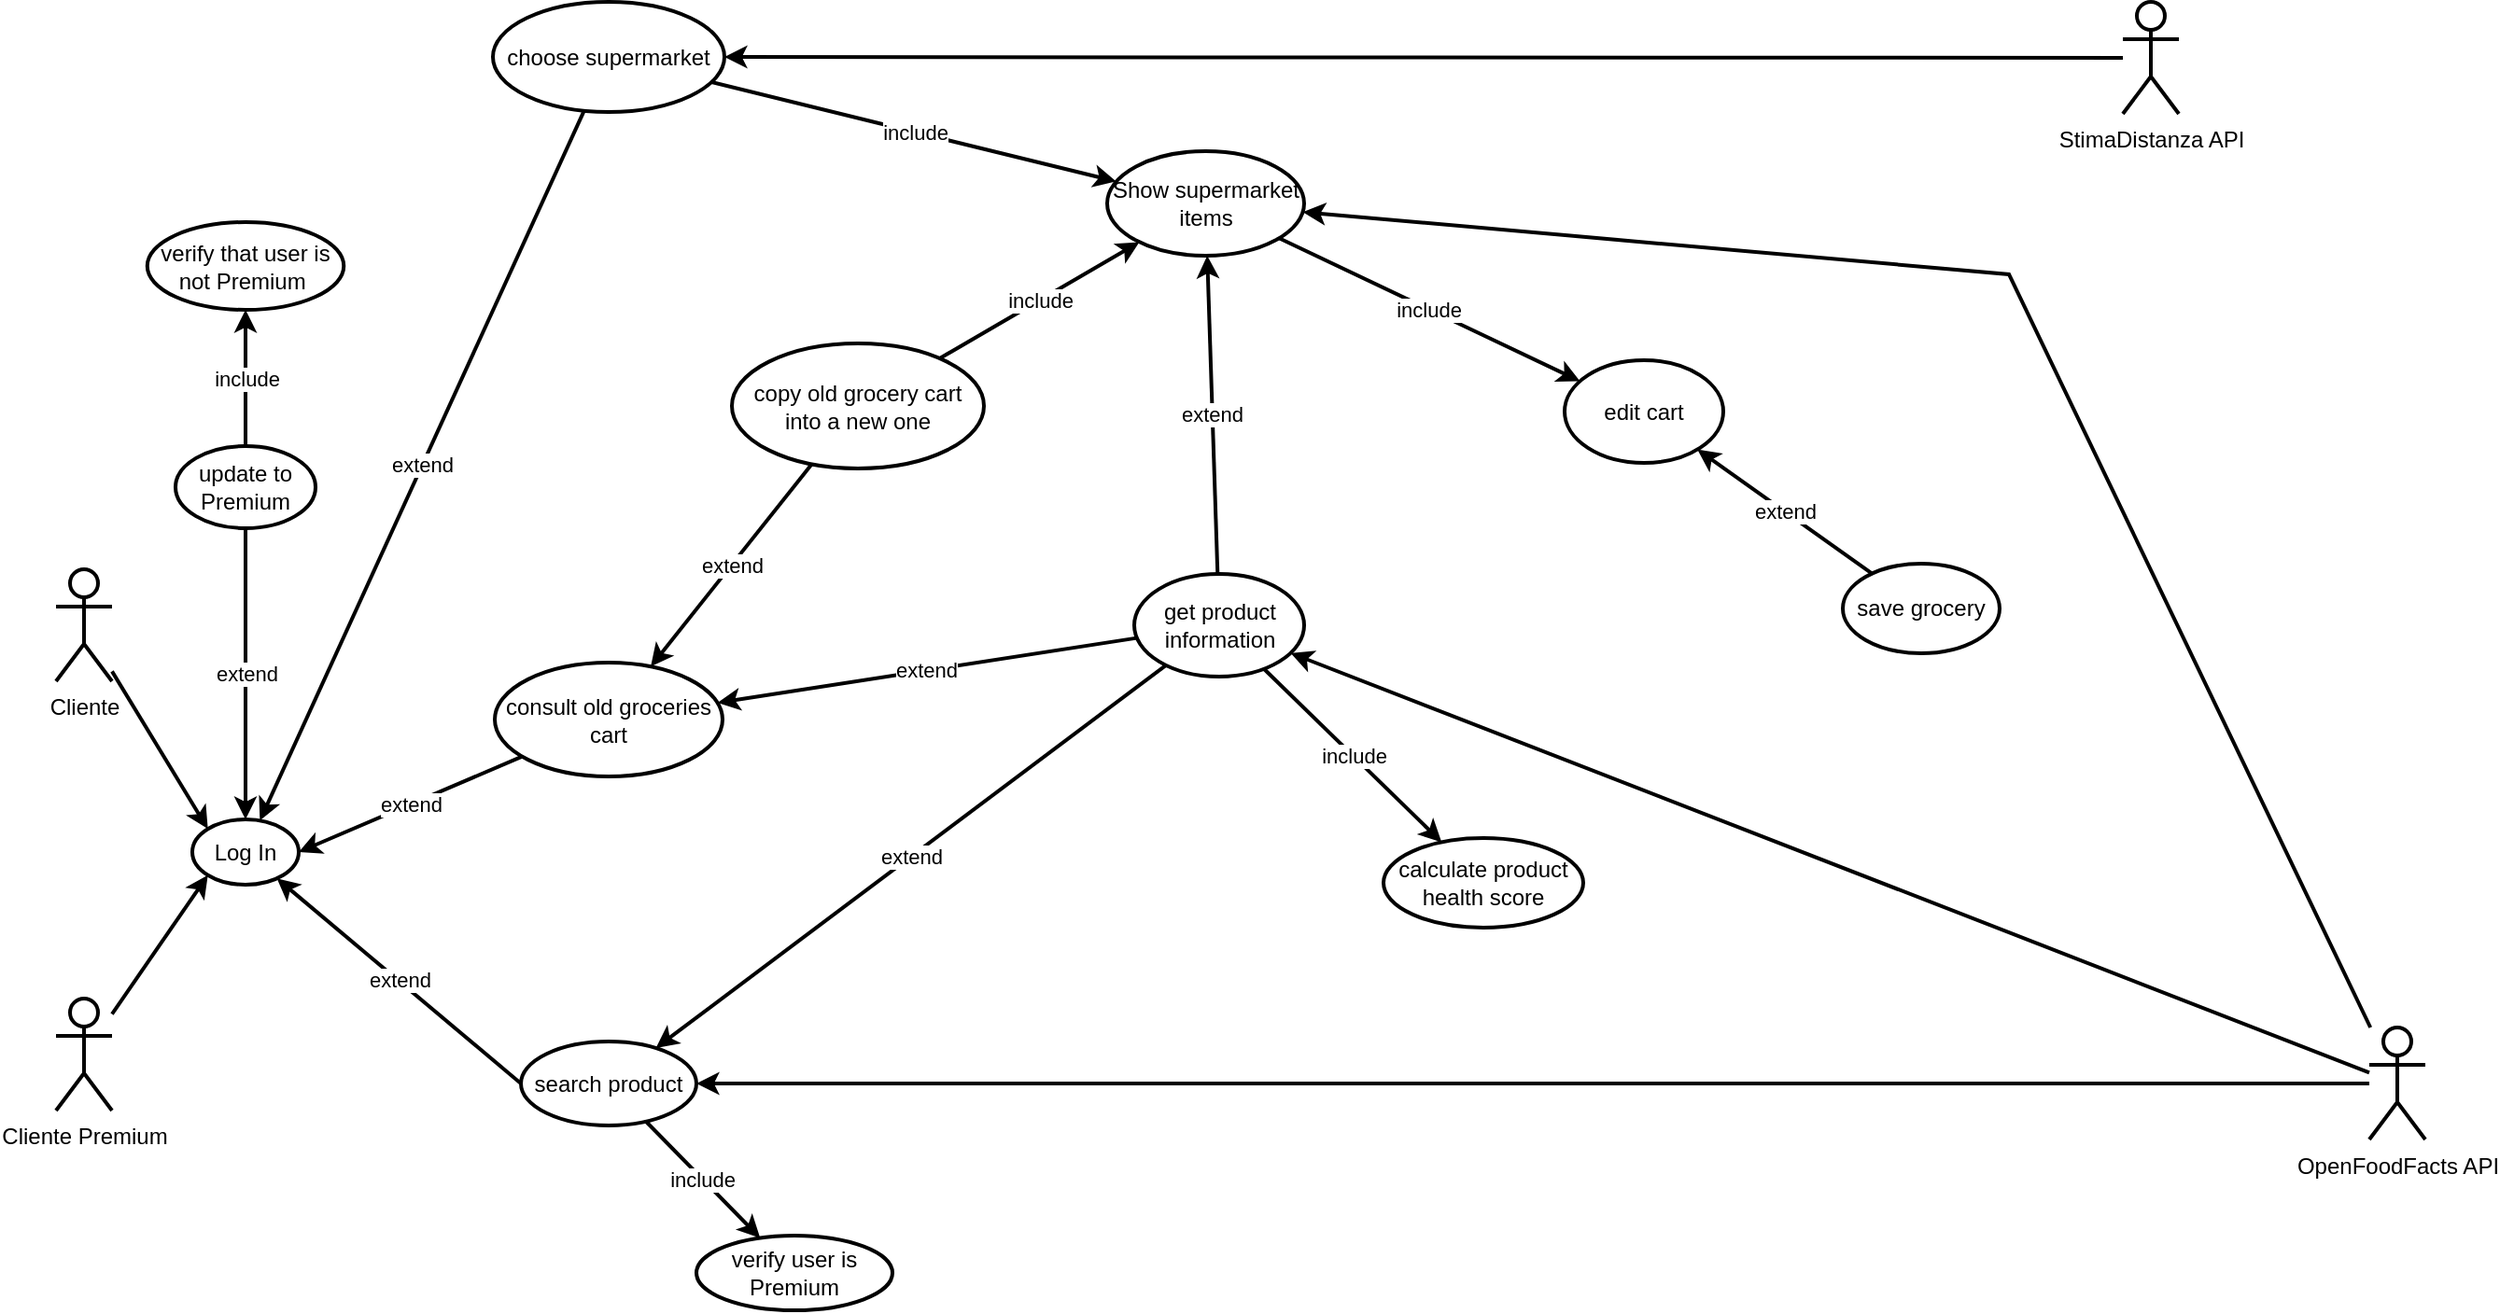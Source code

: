<mxfile version="20.8.10" type="device"><diagram id="C5RBs43oDa-KdzZeNtuy" name="Page-1"><mxGraphModel dx="2607" dy="626" grid="0" gridSize="10" guides="1" tooltips="1" connect="1" arrows="1" fold="1" page="1" pageScale="1" pageWidth="827" pageHeight="1169" math="0" shadow="0"><root><mxCell id="WIyWlLk6GJQsqaUBKTNV-0"/><mxCell id="WIyWlLk6GJQsqaUBKTNV-1" parent="WIyWlLk6GJQsqaUBKTNV-0"/><mxCell id="Ao2EOMr3MHZTzzWF1TYQ-0" value="Cliente&lt;br&gt;" style="shape=umlActor;verticalLabelPosition=bottom;verticalAlign=top;html=1;outlineConnect=0;shadow=0;strokeWidth=2;" parent="WIyWlLk6GJQsqaUBKTNV-1" vertex="1"><mxGeometry x="-792" y="405" width="30" height="60" as="geometry"/></mxCell><mxCell id="Ao2EOMr3MHZTzzWF1TYQ-1" value="Show supermarket items" style="ellipse;whiteSpace=wrap;html=1;shadow=0;strokeWidth=2;" parent="WIyWlLk6GJQsqaUBKTNV-1" vertex="1"><mxGeometry x="-229" y="181" width="105.5" height="56" as="geometry"/></mxCell><mxCell id="Ao2EOMr3MHZTzzWF1TYQ-2" value="edit cart" style="ellipse;whiteSpace=wrap;html=1;shadow=0;strokeWidth=2;" parent="WIyWlLk6GJQsqaUBKTNV-1" vertex="1"><mxGeometry x="16" y="293" width="85" height="55" as="geometry"/></mxCell><mxCell id="Ao2EOMr3MHZTzzWF1TYQ-3" value="save grocery" style="ellipse;whiteSpace=wrap;html=1;shadow=0;strokeWidth=2;" parent="WIyWlLk6GJQsqaUBKTNV-1" vertex="1"><mxGeometry x="165" y="402" width="84" height="48" as="geometry"/></mxCell><mxCell id="Ao2EOMr3MHZTzzWF1TYQ-39" value="extend" style="edgeStyle=none;rounded=0;orthogonalLoop=1;jettySize=auto;html=1;shadow=0;strokeWidth=2;" parent="WIyWlLk6GJQsqaUBKTNV-1" source="Ao2EOMr3MHZTzzWF1TYQ-5" target="Ao2EOMr3MHZTzzWF1TYQ-29" edge="1"><mxGeometry relative="1" as="geometry"/></mxCell><mxCell id="Ao2EOMr3MHZTzzWF1TYQ-5" value="choose supermarket" style="ellipse;whiteSpace=wrap;html=1;shadow=0;strokeWidth=2;" parent="WIyWlLk6GJQsqaUBKTNV-1" vertex="1"><mxGeometry x="-558" y="101" width="124" height="59" as="geometry"/></mxCell><mxCell id="n60LVTMn0m2ffvreSvca-16" style="edgeStyle=none;rounded=0;sketch=0;orthogonalLoop=1;jettySize=auto;html=1;shadow=0;strokeColor=default;strokeWidth=2;startArrow=none;startFill=0;endArrow=classic;endFill=1;" parent="WIyWlLk6GJQsqaUBKTNV-1" source="Ao2EOMr3MHZTzzWF1TYQ-6" target="Ao2EOMr3MHZTzzWF1TYQ-1" edge="1"><mxGeometry relative="1" as="geometry"><Array as="points"><mxPoint x="254" y="247"/></Array></mxGeometry></mxCell><mxCell id="Ao2EOMr3MHZTzzWF1TYQ-6" value="OpenFoodFacts API&lt;br&gt;" style="shape=umlActor;verticalLabelPosition=bottom;verticalAlign=top;html=1;outlineConnect=0;shadow=0;strokeWidth=2;" parent="WIyWlLk6GJQsqaUBKTNV-1" vertex="1"><mxGeometry x="447" y="650.5" width="30" height="60" as="geometry"/></mxCell><mxCell id="Ao2EOMr3MHZTzzWF1TYQ-7" value="StimaDistanza API" style="shape=umlActor;verticalLabelPosition=bottom;verticalAlign=top;html=1;outlineConnect=0;shadow=0;strokeWidth=2;" parent="WIyWlLk6GJQsqaUBKTNV-1" vertex="1"><mxGeometry x="315" y="101" width="30" height="60" as="geometry"/></mxCell><mxCell id="Ao2EOMr3MHZTzzWF1TYQ-45" value="include" style="edgeStyle=none;rounded=0;orthogonalLoop=1;jettySize=auto;html=1;shadow=0;strokeWidth=2;" parent="WIyWlLk6GJQsqaUBKTNV-1" source="Ao2EOMr3MHZTzzWF1TYQ-8" target="Ao2EOMr3MHZTzzWF1TYQ-44" edge="1"><mxGeometry relative="1" as="geometry"/></mxCell><mxCell id="Ao2EOMr3MHZTzzWF1TYQ-8" value="search product" style="ellipse;whiteSpace=wrap;html=1;shadow=0;strokeWidth=2;" parent="WIyWlLk6GJQsqaUBKTNV-1" vertex="1"><mxGeometry x="-543" y="658" width="94" height="45" as="geometry"/></mxCell><mxCell id="Ao2EOMr3MHZTzzWF1TYQ-9" value="" style="endArrow=classic;html=1;rounded=0;shadow=0;strokeWidth=2;" parent="WIyWlLk6GJQsqaUBKTNV-1" source="Ao2EOMr3MHZTzzWF1TYQ-6" target="Ao2EOMr3MHZTzzWF1TYQ-8" edge="1"><mxGeometry width="50" height="50" relative="1" as="geometry"><mxPoint x="-318" y="115" as="sourcePoint"/><mxPoint x="-192" y="178" as="targetPoint"/></mxGeometry></mxCell><mxCell id="Ao2EOMr3MHZTzzWF1TYQ-10" value="include" style="endArrow=classic;html=1;rounded=0;shadow=0;strokeWidth=2;" parent="WIyWlLk6GJQsqaUBKTNV-1" source="Ao2EOMr3MHZTzzWF1TYQ-13" target="Ao2EOMr3MHZTzzWF1TYQ-11" edge="1"><mxGeometry width="50" height="50" relative="1" as="geometry"><mxPoint x="-29.5" y="21" as="sourcePoint"/><mxPoint x="-79.5" y="98" as="targetPoint"/></mxGeometry></mxCell><mxCell id="Ao2EOMr3MHZTzzWF1TYQ-11" value="calculate product health score" style="ellipse;whiteSpace=wrap;html=1;shadow=0;strokeWidth=2;" parent="WIyWlLk6GJQsqaUBKTNV-1" vertex="1"><mxGeometry x="-81" y="549" width="107" height="48" as="geometry"/></mxCell><mxCell id="Ao2EOMr3MHZTzzWF1TYQ-12" value="" style="endArrow=classic;html=1;rounded=0;shadow=0;strokeWidth=2;" parent="WIyWlLk6GJQsqaUBKTNV-1" source="Ao2EOMr3MHZTzzWF1TYQ-7" target="Ao2EOMr3MHZTzzWF1TYQ-5" edge="1"><mxGeometry width="50" height="50" relative="1" as="geometry"><mxPoint x="-373" y="614" as="sourcePoint"/><mxPoint x="-323" y="564" as="targetPoint"/></mxGeometry></mxCell><mxCell id="Ao2EOMr3MHZTzzWF1TYQ-13" value="get product information" style="ellipse;whiteSpace=wrap;html=1;shadow=0;strokeWidth=2;" parent="WIyWlLk6GJQsqaUBKTNV-1" vertex="1"><mxGeometry x="-214.5" y="407.5" width="91" height="55" as="geometry"/></mxCell><mxCell id="Ao2EOMr3MHZTzzWF1TYQ-14" value="" style="endArrow=classic;html=1;rounded=0;shadow=0;strokeWidth=2;" parent="WIyWlLk6GJQsqaUBKTNV-1" source="Ao2EOMr3MHZTzzWF1TYQ-6" target="Ao2EOMr3MHZTzzWF1TYQ-13" edge="1"><mxGeometry width="50" height="50" relative="1" as="geometry"><mxPoint x="-352" y="127" as="sourcePoint"/><mxPoint x="-302" y="77" as="targetPoint"/></mxGeometry></mxCell><mxCell id="Ao2EOMr3MHZTzzWF1TYQ-15" value="extend" style="endArrow=classic;html=1;rounded=0;shadow=0;strokeWidth=2;" parent="WIyWlLk6GJQsqaUBKTNV-1" source="Ao2EOMr3MHZTzzWF1TYQ-13" target="Ao2EOMr3MHZTzzWF1TYQ-8" edge="1"><mxGeometry width="50" height="50" relative="1" as="geometry"><mxPoint x="-352" y="127" as="sourcePoint"/><mxPoint x="-428" y="190" as="targetPoint"/></mxGeometry></mxCell><mxCell id="n60LVTMn0m2ffvreSvca-3" value="include" style="edgeStyle=none;rounded=0;orthogonalLoop=1;jettySize=auto;html=1;startArrow=none;startFill=0;endArrow=classic;endFill=1;shadow=0;strokeWidth=2;" parent="WIyWlLk6GJQsqaUBKTNV-1" source="Ao2EOMr3MHZTzzWF1TYQ-17" target="Ao2EOMr3MHZTzzWF1TYQ-1" edge="1"><mxGeometry x="0.002" relative="1" as="geometry"><mxPoint x="-230.5" y="231.5" as="targetPoint"/><mxPoint as="offset"/></mxGeometry></mxCell><mxCell id="Ao2EOMr3MHZTzzWF1TYQ-17" value="copy old grocery cart into a new one" style="ellipse;whiteSpace=wrap;html=1;shadow=0;strokeWidth=2;" parent="WIyWlLk6GJQsqaUBKTNV-1" vertex="1"><mxGeometry x="-430" y="284" width="135" height="67" as="geometry"/></mxCell><mxCell id="Ao2EOMr3MHZTzzWF1TYQ-18" value="include" style="endArrow=classic;html=1;rounded=0;startArrow=none;startFill=0;endFill=1;shadow=0;strokeWidth=2;" parent="WIyWlLk6GJQsqaUBKTNV-1" source="Ao2EOMr3MHZTzzWF1TYQ-5" target="Ao2EOMr3MHZTzzWF1TYQ-1" edge="1"><mxGeometry x="0.004" width="50" height="50" relative="1" as="geometry"><mxPoint x="-380" y="389" as="sourcePoint"/><mxPoint x="-277.32" y="190.602" as="targetPoint"/><mxPoint as="offset"/></mxGeometry></mxCell><mxCell id="Ao2EOMr3MHZTzzWF1TYQ-19" value="include" style="endArrow=classic;html=1;rounded=0;startArrow=none;startFill=0;endFill=1;shadow=0;strokeWidth=2;" parent="WIyWlLk6GJQsqaUBKTNV-1" source="Ao2EOMr3MHZTzzWF1TYQ-1" target="Ao2EOMr3MHZTzzWF1TYQ-2" edge="1"><mxGeometry width="50" height="50" relative="1" as="geometry"><mxPoint x="-168" y="204" as="sourcePoint"/><mxPoint x="-366" y="492" as="targetPoint"/></mxGeometry></mxCell><mxCell id="Ao2EOMr3MHZTzzWF1TYQ-21" value="extend" style="endArrow=classic;html=1;rounded=0;shadow=0;strokeWidth=2;" parent="WIyWlLk6GJQsqaUBKTNV-1" source="Ao2EOMr3MHZTzzWF1TYQ-17" target="Ao2EOMr3MHZTzzWF1TYQ-32" edge="1"><mxGeometry width="50" height="50" relative="1" as="geometry"><mxPoint x="-357" y="588" as="sourcePoint"/><mxPoint x="-307" y="538" as="targetPoint"/></mxGeometry></mxCell><mxCell id="Ao2EOMr3MHZTzzWF1TYQ-23" value="extend" style="endArrow=none;html=1;rounded=0;startArrow=classic;startFill=1;endFill=0;shadow=0;strokeWidth=2;" parent="WIyWlLk6GJQsqaUBKTNV-1" source="Ao2EOMr3MHZTzzWF1TYQ-2" target="Ao2EOMr3MHZTzzWF1TYQ-3" edge="1"><mxGeometry x="-0.003" width="50" height="50" relative="1" as="geometry"><mxPoint x="-296" y="480" as="sourcePoint"/><mxPoint x="-246" y="430" as="targetPoint"/><mxPoint as="offset"/></mxGeometry></mxCell><mxCell id="Ao2EOMr3MHZTzzWF1TYQ-25" value="Cliente Premium" style="shape=umlActor;verticalLabelPosition=bottom;verticalAlign=top;html=1;outlineConnect=0;shadow=0;strokeWidth=2;" parent="WIyWlLk6GJQsqaUBKTNV-1" vertex="1"><mxGeometry x="-792" y="635" width="30" height="60" as="geometry"/></mxCell><mxCell id="Ao2EOMr3MHZTzzWF1TYQ-35" value="extend" style="rounded=0;orthogonalLoop=1;jettySize=auto;html=1;exitX=0;exitY=0.5;exitDx=0;exitDy=0;shadow=0;strokeWidth=2;" parent="WIyWlLk6GJQsqaUBKTNV-1" source="Ao2EOMr3MHZTzzWF1TYQ-8" target="Ao2EOMr3MHZTzzWF1TYQ-29" edge="1"><mxGeometry relative="1" as="geometry"/></mxCell><mxCell id="Ao2EOMr3MHZTzzWF1TYQ-29" value="Log In" style="ellipse;whiteSpace=wrap;html=1;shadow=0;strokeWidth=2;" parent="WIyWlLk6GJQsqaUBKTNV-1" vertex="1"><mxGeometry x="-719" y="539" width="57" height="35" as="geometry"/></mxCell><mxCell id="Ao2EOMr3MHZTzzWF1TYQ-30" value="" style="endArrow=classic;html=1;rounded=0;entryX=0;entryY=0;entryDx=0;entryDy=0;shadow=0;strokeWidth=2;" parent="WIyWlLk6GJQsqaUBKTNV-1" source="Ao2EOMr3MHZTzzWF1TYQ-0" target="Ao2EOMr3MHZTzzWF1TYQ-29" edge="1"><mxGeometry width="50" height="50" relative="1" as="geometry"><mxPoint x="-197" y="535" as="sourcePoint"/><mxPoint x="-147" y="485" as="targetPoint"/></mxGeometry></mxCell><mxCell id="Ao2EOMr3MHZTzzWF1TYQ-31" value="" style="endArrow=classic;html=1;rounded=0;entryX=0;entryY=1;entryDx=0;entryDy=0;shadow=0;strokeWidth=2;" parent="WIyWlLk6GJQsqaUBKTNV-1" source="Ao2EOMr3MHZTzzWF1TYQ-25" target="Ao2EOMr3MHZTzzWF1TYQ-29" edge="1"><mxGeometry width="50" height="50" relative="1" as="geometry"><mxPoint x="-197" y="535" as="sourcePoint"/><mxPoint x="-147" y="485" as="targetPoint"/></mxGeometry></mxCell><mxCell id="Ao2EOMr3MHZTzzWF1TYQ-36" value="extend" style="edgeStyle=none;rounded=0;orthogonalLoop=1;jettySize=auto;html=1;entryX=1;entryY=0.5;entryDx=0;entryDy=0;shadow=0;strokeWidth=2;" parent="WIyWlLk6GJQsqaUBKTNV-1" source="Ao2EOMr3MHZTzzWF1TYQ-32" target="Ao2EOMr3MHZTzzWF1TYQ-29" edge="1"><mxGeometry relative="1" as="geometry"/></mxCell><mxCell id="n60LVTMn0m2ffvreSvca-12" value="extend&lt;br&gt;" style="edgeStyle=none;rounded=0;orthogonalLoop=1;jettySize=auto;html=1;startArrow=classic;startFill=1;endArrow=none;endFill=0;shadow=0;strokeWidth=2;" parent="WIyWlLk6GJQsqaUBKTNV-1" source="Ao2EOMr3MHZTzzWF1TYQ-32" target="Ao2EOMr3MHZTzzWF1TYQ-13" edge="1"><mxGeometry relative="1" as="geometry"/></mxCell><mxCell id="Ao2EOMr3MHZTzzWF1TYQ-32" value="consult old groceries cart" style="ellipse;whiteSpace=wrap;html=1;shadow=0;strokeWidth=2;" parent="WIyWlLk6GJQsqaUBKTNV-1" vertex="1"><mxGeometry x="-557" y="455" width="122" height="61" as="geometry"/></mxCell><mxCell id="Ao2EOMr3MHZTzzWF1TYQ-41" value="extend" style="edgeStyle=none;rounded=0;orthogonalLoop=1;jettySize=auto;html=1;shadow=0;strokeWidth=2;" parent="WIyWlLk6GJQsqaUBKTNV-1" source="Ao2EOMr3MHZTzzWF1TYQ-33" target="Ao2EOMr3MHZTzzWF1TYQ-29" edge="1"><mxGeometry relative="1" as="geometry"/></mxCell><mxCell id="Ao2EOMr3MHZTzzWF1TYQ-43" value="include" style="edgeStyle=none;rounded=0;orthogonalLoop=1;jettySize=auto;html=1;shadow=0;strokeWidth=2;" parent="WIyWlLk6GJQsqaUBKTNV-1" source="Ao2EOMr3MHZTzzWF1TYQ-33" target="Ao2EOMr3MHZTzzWF1TYQ-42" edge="1"><mxGeometry relative="1" as="geometry"/></mxCell><mxCell id="Ao2EOMr3MHZTzzWF1TYQ-33" value="update to Premium" style="ellipse;whiteSpace=wrap;html=1;shadow=0;strokeWidth=2;" parent="WIyWlLk6GJQsqaUBKTNV-1" vertex="1"><mxGeometry x="-728" y="339" width="75" height="44" as="geometry"/></mxCell><mxCell id="Ao2EOMr3MHZTzzWF1TYQ-42" value="verify that user is not Premium&amp;nbsp;" style="ellipse;whiteSpace=wrap;html=1;shadow=0;strokeWidth=2;" parent="WIyWlLk6GJQsqaUBKTNV-1" vertex="1"><mxGeometry x="-743.12" y="219" width="105.25" height="47" as="geometry"/></mxCell><mxCell id="Ao2EOMr3MHZTzzWF1TYQ-44" value="verify user is Premium" style="ellipse;whiteSpace=wrap;html=1;shadow=0;strokeWidth=2;" parent="WIyWlLk6GJQsqaUBKTNV-1" vertex="1"><mxGeometry x="-449" y="762" width="105" height="40" as="geometry"/></mxCell><mxCell id="n60LVTMn0m2ffvreSvca-15" value="extend" style="edgeStyle=none;rounded=0;orthogonalLoop=1;jettySize=auto;html=1;startArrow=classic;startFill=1;endArrow=none;endFill=0;shadow=0;strokeWidth=2;" parent="WIyWlLk6GJQsqaUBKTNV-1" source="Ao2EOMr3MHZTzzWF1TYQ-1" target="Ao2EOMr3MHZTzzWF1TYQ-13" edge="1"><mxGeometry relative="1" as="geometry"><mxPoint x="-204.449" y="227.847" as="sourcePoint"/></mxGeometry></mxCell></root></mxGraphModel></diagram></mxfile>